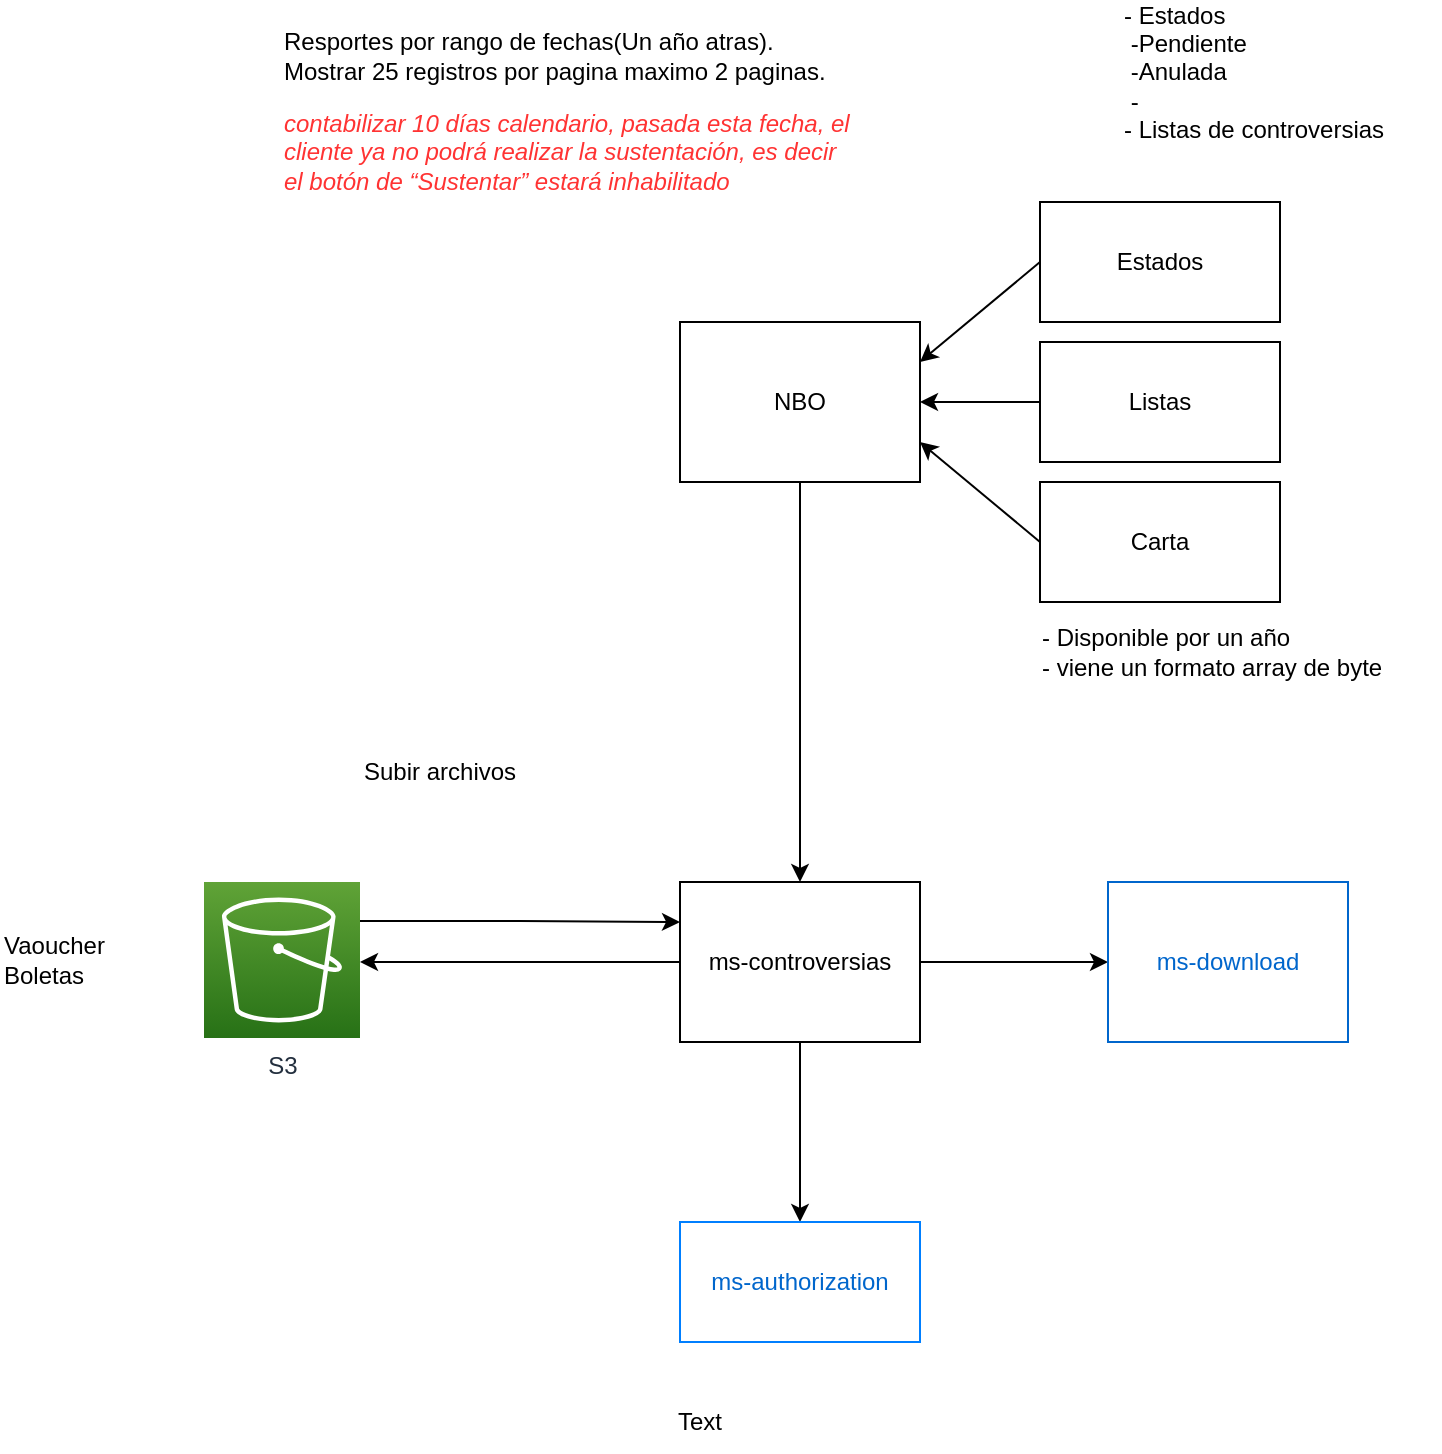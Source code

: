<mxfile version="21.0.2" type="github">
  <diagram name="Page-1" id="mk7w8Jy9pMZxT-yU60Fw">
    <mxGraphModel dx="1783" dy="1700" grid="1" gridSize="10" guides="1" tooltips="1" connect="1" arrows="1" fold="1" page="1" pageScale="1" pageWidth="850" pageHeight="1100" math="0" shadow="0">
      <root>
        <mxCell id="0" />
        <mxCell id="1" parent="0" />
        <mxCell id="nka-eP4GU-P4h1y38xUG-3" style="edgeStyle=orthogonalEdgeStyle;rounded=0;orthogonalLoop=1;jettySize=auto;html=1;" parent="1" source="nka-eP4GU-P4h1y38xUG-1" target="nka-eP4GU-P4h1y38xUG-2" edge="1">
          <mxGeometry relative="1" as="geometry" />
        </mxCell>
        <mxCell id="zTaSaWMFqW3K9oS2xFOq-18" style="edgeStyle=orthogonalEdgeStyle;rounded=0;orthogonalLoop=1;jettySize=auto;html=1;" edge="1" parent="1" source="nka-eP4GU-P4h1y38xUG-1" target="zTaSaWMFqW3K9oS2xFOq-21">
          <mxGeometry relative="1" as="geometry">
            <mxPoint x="180" y="340" as="targetPoint" />
            <Array as="points">
              <mxPoint x="200" y="320" />
              <mxPoint x="200" y="320" />
            </Array>
          </mxGeometry>
        </mxCell>
        <mxCell id="zTaSaWMFqW3K9oS2xFOq-24" value="" style="edgeStyle=orthogonalEdgeStyle;rounded=0;orthogonalLoop=1;jettySize=auto;html=1;" edge="1" parent="1" source="nka-eP4GU-P4h1y38xUG-1" target="zTaSaWMFqW3K9oS2xFOq-23">
          <mxGeometry relative="1" as="geometry" />
        </mxCell>
        <mxCell id="nka-eP4GU-P4h1y38xUG-1" value="ms-controversias" style="whiteSpace=wrap;html=1;" parent="1" vertex="1">
          <mxGeometry x="320" y="280" width="120" height="80" as="geometry" />
        </mxCell>
        <mxCell id="zTaSaWMFqW3K9oS2xFOq-3" style="rounded=0;orthogonalLoop=1;jettySize=auto;html=1;exitX=0.5;exitY=1;exitDx=0;exitDy=0;entryX=0.5;entryY=0;entryDx=0;entryDy=0;" edge="1" parent="1" source="zTaSaWMFqW3K9oS2xFOq-2" target="nka-eP4GU-P4h1y38xUG-1">
          <mxGeometry relative="1" as="geometry">
            <mxPoint x="120" y="20" as="targetPoint" />
          </mxGeometry>
        </mxCell>
        <mxCell id="nka-eP4GU-P4h1y38xUG-2" value="ms-download" style="whiteSpace=wrap;html=1;strokeColor=#0066CC;fontColor=#0066CC;" parent="1" vertex="1">
          <mxGeometry x="534" y="280" width="120" height="80" as="geometry" />
        </mxCell>
        <mxCell id="zTaSaWMFqW3K9oS2xFOq-1" value="Resportes por rango de fechas(Un año atras).&lt;br&gt;Mostrar 25 registros por pagina maximo 2 paginas.&lt;br&gt;&lt;p data-pm-slice=&quot;1 1 [&amp;quot;bulletList&amp;quot;,null,&amp;quot;listItem&amp;quot;,null]&quot;&gt;&lt;em&gt;&lt;font color=&quot;#ff3333&quot;&gt;contabilizar 10 días calendario, pasada esta fecha, el cliente ya no podrá realizar la sustentación, es decir el botón de “Sustentar” estará inhabilitado&lt;/font&gt;&lt;/em&gt;&lt;/p&gt;&lt;br&gt;&lt;br&gt;" style="text;html=1;strokeColor=none;fillColor=none;align=left;verticalAlign=middle;whiteSpace=wrap;rounded=0;" vertex="1" parent="1">
          <mxGeometry x="120" y="-100" width="290" height="30" as="geometry" />
        </mxCell>
        <mxCell id="zTaSaWMFqW3K9oS2xFOq-2" value="NBO" style="whiteSpace=wrap;html=1;" vertex="1" parent="1">
          <mxGeometry x="320" width="120" height="80" as="geometry" />
        </mxCell>
        <mxCell id="zTaSaWMFqW3K9oS2xFOq-6" value="- Estados&lt;br&gt;&lt;span style=&quot;white-space: pre;&quot;&gt;	&lt;/span&gt;-Pendiente&lt;br&gt;&lt;span style=&quot;white-space: pre;&quot;&gt;	&lt;/span&gt;-Anulada&lt;br&gt;&lt;span style=&quot;white-space: pre;&quot;&gt;	&lt;/span&gt;-&lt;br&gt;- Listas de controversias" style="text;html=1;strokeColor=none;fillColor=none;align=left;verticalAlign=middle;whiteSpace=wrap;rounded=0;" vertex="1" parent="1">
          <mxGeometry x="540" y="-130" width="160" height="10" as="geometry" />
        </mxCell>
        <mxCell id="zTaSaWMFqW3K9oS2xFOq-9" style="rounded=0;orthogonalLoop=1;jettySize=auto;html=1;entryX=1;entryY=0.25;entryDx=0;entryDy=0;exitX=0;exitY=0.5;exitDx=0;exitDy=0;" edge="1" parent="1" source="zTaSaWMFqW3K9oS2xFOq-7" target="zTaSaWMFqW3K9oS2xFOq-2">
          <mxGeometry relative="1" as="geometry" />
        </mxCell>
        <mxCell id="zTaSaWMFqW3K9oS2xFOq-7" value="Estados" style="whiteSpace=wrap;html=1;" vertex="1" parent="1">
          <mxGeometry x="500" y="-60" width="120" height="60" as="geometry" />
        </mxCell>
        <mxCell id="zTaSaWMFqW3K9oS2xFOq-12" style="edgeStyle=orthogonalEdgeStyle;rounded=0;orthogonalLoop=1;jettySize=auto;html=1;entryX=1;entryY=0.5;entryDx=0;entryDy=0;" edge="1" parent="1" source="zTaSaWMFqW3K9oS2xFOq-10" target="zTaSaWMFqW3K9oS2xFOq-2">
          <mxGeometry relative="1" as="geometry" />
        </mxCell>
        <mxCell id="zTaSaWMFqW3K9oS2xFOq-10" value="Listas" style="whiteSpace=wrap;html=1;" vertex="1" parent="1">
          <mxGeometry x="500" y="10" width="120" height="60" as="geometry" />
        </mxCell>
        <mxCell id="zTaSaWMFqW3K9oS2xFOq-13" style="rounded=0;orthogonalLoop=1;jettySize=auto;html=1;entryX=1;entryY=0.75;entryDx=0;entryDy=0;exitX=0;exitY=0.5;exitDx=0;exitDy=0;" edge="1" parent="1" source="zTaSaWMFqW3K9oS2xFOq-11" target="zTaSaWMFqW3K9oS2xFOq-2">
          <mxGeometry relative="1" as="geometry" />
        </mxCell>
        <mxCell id="zTaSaWMFqW3K9oS2xFOq-11" value="Carta" style="whiteSpace=wrap;html=1;" vertex="1" parent="1">
          <mxGeometry x="500" y="80" width="120" height="60" as="geometry" />
        </mxCell>
        <mxCell id="zTaSaWMFqW3K9oS2xFOq-16" value="- Disponible por un año&lt;br&gt;- viene un formato array de byte&amp;nbsp;" style="text;html=1;strokeColor=none;fillColor=none;align=left;verticalAlign=middle;whiteSpace=wrap;rounded=0;" vertex="1" parent="1">
          <mxGeometry x="499" y="150" width="190" height="30" as="geometry" />
        </mxCell>
        <mxCell id="zTaSaWMFqW3K9oS2xFOq-19" style="edgeStyle=orthogonalEdgeStyle;rounded=0;orthogonalLoop=1;jettySize=auto;html=1;entryX=0;entryY=0.25;entryDx=0;entryDy=0;exitX=1;exitY=0.25;exitDx=0;exitDy=0;exitPerimeter=0;" edge="1" parent="1" source="zTaSaWMFqW3K9oS2xFOq-21" target="nka-eP4GU-P4h1y38xUG-1">
          <mxGeometry relative="1" as="geometry">
            <mxPoint x="180" y="300" as="sourcePoint" />
            <mxPoint x="321" y="289" as="targetPoint" />
          </mxGeometry>
        </mxCell>
        <mxCell id="zTaSaWMFqW3K9oS2xFOq-20" value="Subir archivos" style="text;html=1;strokeColor=none;fillColor=none;align=left;verticalAlign=middle;whiteSpace=wrap;rounded=0;" vertex="1" parent="1">
          <mxGeometry x="160" y="210" width="160" height="30" as="geometry" />
        </mxCell>
        <mxCell id="zTaSaWMFqW3K9oS2xFOq-21" value="S3" style="sketch=0;points=[[0,0,0],[0.25,0,0],[0.5,0,0],[0.75,0,0],[1,0,0],[0,1,0],[0.25,1,0],[0.5,1,0],[0.75,1,0],[1,1,0],[0,0.25,0],[0,0.5,0],[0,0.75,0],[1,0.25,0],[1,0.5,0],[1,0.75,0]];outlineConnect=0;fontColor=#232F3E;gradientColor=#60A337;gradientDirection=north;fillColor=#277116;strokeColor=#ffffff;dashed=0;verticalLabelPosition=bottom;verticalAlign=top;align=center;html=1;fontSize=12;fontStyle=0;aspect=fixed;shape=mxgraph.aws4.resourceIcon;resIcon=mxgraph.aws4.s3;" vertex="1" parent="1">
          <mxGeometry x="82" y="280" width="78" height="78" as="geometry" />
        </mxCell>
        <mxCell id="zTaSaWMFqW3K9oS2xFOq-22" value="Vaoucher&lt;br&gt;Boletas" style="text;html=1;strokeColor=none;fillColor=none;align=left;verticalAlign=middle;whiteSpace=wrap;rounded=0;" vertex="1" parent="1">
          <mxGeometry x="-20" y="304" width="60" height="30" as="geometry" />
        </mxCell>
        <mxCell id="zTaSaWMFqW3K9oS2xFOq-23" value="ms-authorization" style="whiteSpace=wrap;html=1;fontColor=#0066CC;strokeColor=#007FFF;" vertex="1" parent="1">
          <mxGeometry x="320" y="450" width="120" height="60" as="geometry" />
        </mxCell>
        <mxCell id="zTaSaWMFqW3K9oS2xFOq-25" value="Text" style="text;html=1;strokeColor=none;fillColor=none;align=center;verticalAlign=middle;whiteSpace=wrap;rounded=0;" vertex="1" parent="1">
          <mxGeometry x="300" y="535" width="60" height="30" as="geometry" />
        </mxCell>
      </root>
    </mxGraphModel>
  </diagram>
</mxfile>
